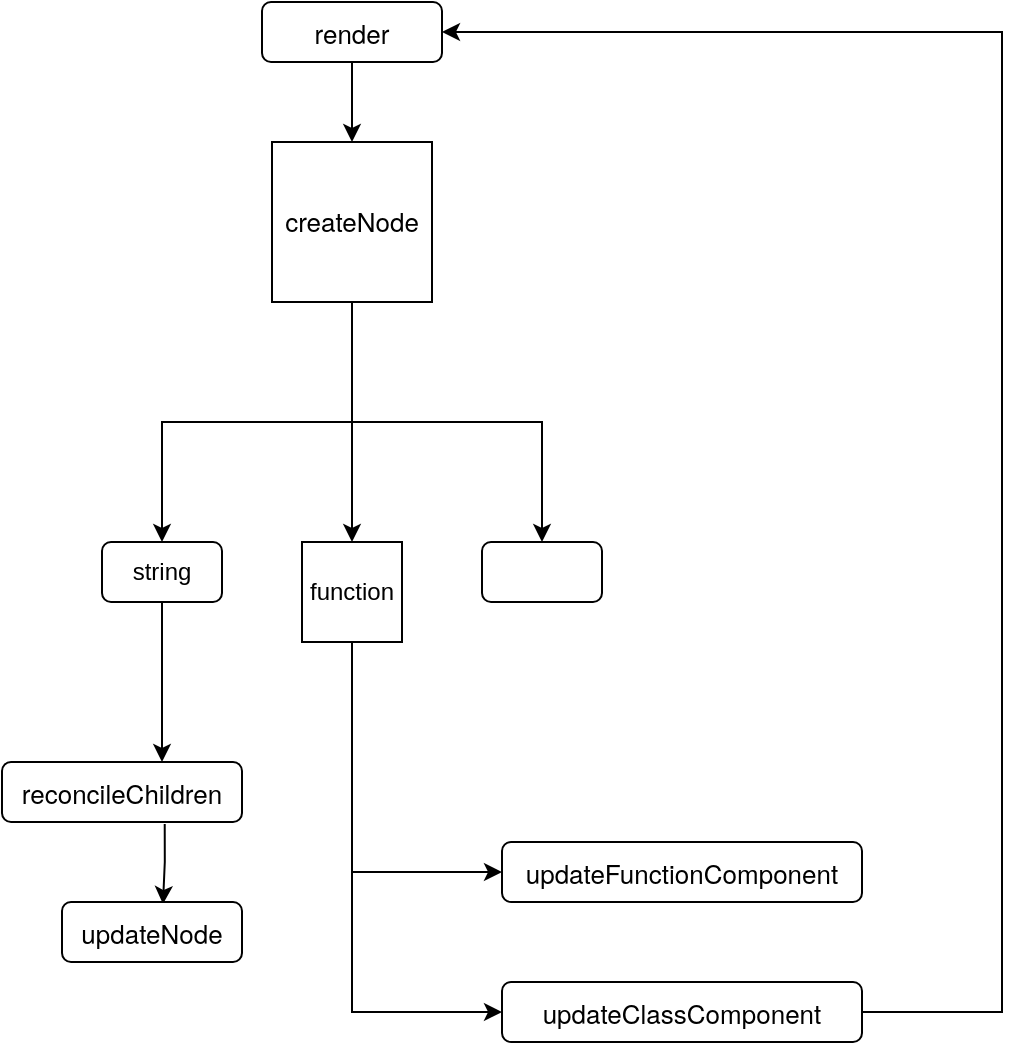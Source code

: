 <mxfile version="15.6.5" type="github">
  <diagram id="Xpdo446xeNEyikhnvSWz" name="Page-1">
    <mxGraphModel dx="1527" dy="839" grid="1" gridSize="10" guides="1" tooltips="1" connect="1" arrows="1" fold="1" page="1" pageScale="1" pageWidth="827" pageHeight="1169" math="0" shadow="0">
      <root>
        <mxCell id="0" />
        <mxCell id="1" parent="0" />
        <mxCell id="7rKRXa0emyEfOEcInCLG-19" value="" style="edgeStyle=orthogonalEdgeStyle;rounded=0;orthogonalLoop=1;jettySize=auto;html=1;fontColor=default;" edge="1" parent="1" source="7rKRXa0emyEfOEcInCLG-6" target="7rKRXa0emyEfOEcInCLG-18">
          <mxGeometry relative="1" as="geometry" />
        </mxCell>
        <mxCell id="7rKRXa0emyEfOEcInCLG-6" value="&lt;p class=&quot;p1&quot; style=&quot;margin: 0px ; font-stretch: normal ; font-size: 13px ; line-height: normal ; font-family: &amp;quot;helvetica neue&amp;quot;&quot;&gt;render&lt;/p&gt;" style="rounded=1;whiteSpace=wrap;html=1;fontColor=default;strokeColor=default;fillColor=default;" vertex="1" parent="1">
          <mxGeometry x="240" y="150" width="90" height="30" as="geometry" />
        </mxCell>
        <mxCell id="7rKRXa0emyEfOEcInCLG-45" value="" style="edgeStyle=orthogonalEdgeStyle;rounded=0;orthogonalLoop=1;jettySize=auto;html=1;labelBackgroundColor=default;fontColor=default;strokeColor=default;exitX=0.678;exitY=1.033;exitDx=0;exitDy=0;entryX=0.561;entryY=0.033;entryDx=0;entryDy=0;entryPerimeter=0;exitPerimeter=0;" edge="1" parent="1" source="7rKRXa0emyEfOEcInCLG-12" target="7rKRXa0emyEfOEcInCLG-14">
          <mxGeometry relative="1" as="geometry" />
        </mxCell>
        <mxCell id="7rKRXa0emyEfOEcInCLG-12" value="&lt;p class=&quot;p1&quot; style=&quot;margin: 0px ; font-stretch: normal ; font-size: 13px ; line-height: normal ; font-family: &amp;quot;helvetica neue&amp;quot;&quot;&gt;reconcileChildren&lt;/p&gt;" style="rounded=1;whiteSpace=wrap;html=1;fontColor=default;strokeColor=default;fillColor=default;" vertex="1" parent="1">
          <mxGeometry x="110" y="530" width="120" height="30" as="geometry" />
        </mxCell>
        <mxCell id="7rKRXa0emyEfOEcInCLG-14" value="&lt;p class=&quot;p1&quot; style=&quot;margin: 0px ; font-stretch: normal ; font-size: 13px ; line-height: normal ; font-family: &amp;quot;helvetica neue&amp;quot;&quot;&gt;updateNode&lt;/p&gt;" style="rounded=1;whiteSpace=wrap;html=1;fontColor=default;strokeColor=default;fillColor=default;" vertex="1" parent="1">
          <mxGeometry x="140" y="600" width="90" height="30" as="geometry" />
        </mxCell>
        <mxCell id="7rKRXa0emyEfOEcInCLG-15" value="&lt;p class=&quot;p1&quot; style=&quot;margin: 0px ; font-stretch: normal ; font-size: 13px ; line-height: normal ; font-family: &amp;quot;helvetica neue&amp;quot;&quot;&gt;updateFunctionComponent&lt;/p&gt;" style="rounded=1;whiteSpace=wrap;html=1;fontColor=default;strokeColor=default;fillColor=default;" vertex="1" parent="1">
          <mxGeometry x="360" y="570" width="180" height="30" as="geometry" />
        </mxCell>
        <mxCell id="7rKRXa0emyEfOEcInCLG-33" value="" style="edgeStyle=orthogonalEdgeStyle;rounded=0;orthogonalLoop=1;jettySize=auto;html=1;labelBackgroundColor=default;fontColor=default;strokeColor=default;" edge="1" parent="1" source="7rKRXa0emyEfOEcInCLG-18" target="7rKRXa0emyEfOEcInCLG-20">
          <mxGeometry relative="1" as="geometry" />
        </mxCell>
        <mxCell id="7rKRXa0emyEfOEcInCLG-34" style="edgeStyle=orthogonalEdgeStyle;rounded=0;orthogonalLoop=1;jettySize=auto;html=1;entryX=0.5;entryY=0;entryDx=0;entryDy=0;labelBackgroundColor=default;fontColor=default;strokeColor=default;exitX=0.5;exitY=1;exitDx=0;exitDy=0;" edge="1" parent="1" source="7rKRXa0emyEfOEcInCLG-18" target="7rKRXa0emyEfOEcInCLG-22">
          <mxGeometry relative="1" as="geometry" />
        </mxCell>
        <mxCell id="7rKRXa0emyEfOEcInCLG-35" style="edgeStyle=orthogonalEdgeStyle;rounded=0;orthogonalLoop=1;jettySize=auto;html=1;entryX=0.5;entryY=0;entryDx=0;entryDy=0;labelBackgroundColor=default;fontColor=default;strokeColor=default;exitX=0.5;exitY=1;exitDx=0;exitDy=0;" edge="1" parent="1" source="7rKRXa0emyEfOEcInCLG-18" target="7rKRXa0emyEfOEcInCLG-25">
          <mxGeometry relative="1" as="geometry" />
        </mxCell>
        <mxCell id="7rKRXa0emyEfOEcInCLG-18" value="&lt;span style=&quot;font-family: &amp;quot;helvetica neue&amp;quot; ; font-size: 13px&quot;&gt;createNode&lt;/span&gt;" style="whiteSpace=wrap;html=1;aspect=fixed;fontColor=default;strokeColor=default;fillColor=default;" vertex="1" parent="1">
          <mxGeometry x="245" y="220" width="80" height="80" as="geometry" />
        </mxCell>
        <mxCell id="7rKRXa0emyEfOEcInCLG-37" style="edgeStyle=orthogonalEdgeStyle;rounded=0;orthogonalLoop=1;jettySize=auto;html=1;labelBackgroundColor=default;fontColor=default;strokeColor=default;entryX=0;entryY=0.5;entryDx=0;entryDy=0;" edge="1" parent="1" source="7rKRXa0emyEfOEcInCLG-20" target="7rKRXa0emyEfOEcInCLG-15">
          <mxGeometry relative="1" as="geometry">
            <mxPoint x="340" y="585" as="targetPoint" />
            <Array as="points">
              <mxPoint x="285" y="585" />
            </Array>
          </mxGeometry>
        </mxCell>
        <mxCell id="7rKRXa0emyEfOEcInCLG-39" style="edgeStyle=orthogonalEdgeStyle;rounded=0;orthogonalLoop=1;jettySize=auto;html=1;entryX=0;entryY=0.5;entryDx=0;entryDy=0;labelBackgroundColor=default;fontColor=default;strokeColor=default;" edge="1" parent="1" source="7rKRXa0emyEfOEcInCLG-20" target="7rKRXa0emyEfOEcInCLG-38">
          <mxGeometry relative="1" as="geometry">
            <Array as="points">
              <mxPoint x="285" y="655" />
            </Array>
          </mxGeometry>
        </mxCell>
        <mxCell id="7rKRXa0emyEfOEcInCLG-20" value="function" style="whiteSpace=wrap;html=1;aspect=fixed;fontColor=default;strokeColor=default;fillColor=default;" vertex="1" parent="1">
          <mxGeometry x="260" y="420" width="50" height="50" as="geometry" />
        </mxCell>
        <mxCell id="7rKRXa0emyEfOEcInCLG-41" style="edgeStyle=orthogonalEdgeStyle;rounded=0;orthogonalLoop=1;jettySize=auto;html=1;labelBackgroundColor=default;fontColor=default;strokeColor=default;" edge="1" parent="1" source="7rKRXa0emyEfOEcInCLG-22">
          <mxGeometry relative="1" as="geometry">
            <mxPoint x="190" y="530" as="targetPoint" />
          </mxGeometry>
        </mxCell>
        <mxCell id="7rKRXa0emyEfOEcInCLG-22" value="string" style="rounded=1;whiteSpace=wrap;html=1;fontColor=default;strokeColor=default;fillColor=default;" vertex="1" parent="1">
          <mxGeometry x="160" y="420" width="60" height="30" as="geometry" />
        </mxCell>
        <mxCell id="7rKRXa0emyEfOEcInCLG-25" value="" style="rounded=1;whiteSpace=wrap;html=1;fontColor=default;strokeColor=default;fillColor=default;" vertex="1" parent="1">
          <mxGeometry x="350" y="420" width="60" height="30" as="geometry" />
        </mxCell>
        <mxCell id="7rKRXa0emyEfOEcInCLG-40" style="edgeStyle=orthogonalEdgeStyle;rounded=0;orthogonalLoop=1;jettySize=auto;html=1;entryX=1;entryY=0.5;entryDx=0;entryDy=0;labelBackgroundColor=default;fontColor=default;strokeColor=default;" edge="1" parent="1" source="7rKRXa0emyEfOEcInCLG-38" target="7rKRXa0emyEfOEcInCLG-6">
          <mxGeometry relative="1" as="geometry">
            <Array as="points">
              <mxPoint x="610" y="655" />
              <mxPoint x="610" y="165" />
            </Array>
          </mxGeometry>
        </mxCell>
        <mxCell id="7rKRXa0emyEfOEcInCLG-38" value="&lt;p class=&quot;p1&quot; style=&quot;margin: 0px ; font-stretch: normal ; font-size: 13px ; line-height: normal ; font-family: &amp;quot;helvetica neue&amp;quot;&quot;&gt;updateClassComponent&lt;/p&gt;" style="rounded=1;whiteSpace=wrap;html=1;fontColor=default;strokeColor=default;fillColor=default;" vertex="1" parent="1">
          <mxGeometry x="360" y="640" width="180" height="30" as="geometry" />
        </mxCell>
      </root>
    </mxGraphModel>
  </diagram>
</mxfile>

